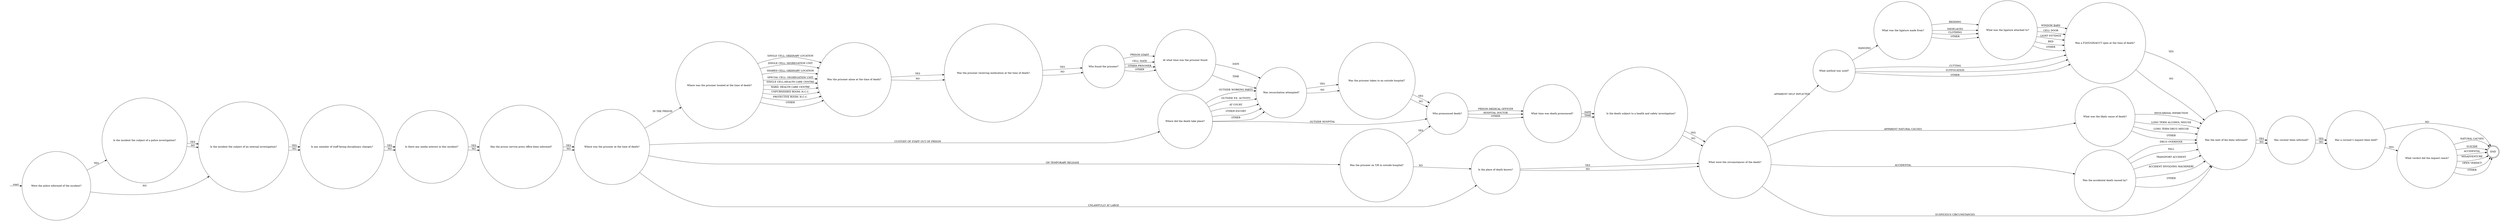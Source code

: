 digraph DEATH_IN_CUSTODY {  rankdir=LR;
  node [shape = circle];
  START_NODE [label="", shape=none];
  START_NODE -> 44646 [label = "start"];
  END_NODE [label="END", shape="doublecircle"];
  44159 [label = "What were the circumstances of the death?"];
  44159 -> 44383 [label = "APPARENT SELF INFLICTED"];
  44159 -> 44384 [label = "APPARENT NATURAL CAUSES"];
  44159 -> 45144 [label = "ACCIDENTAL"];
  44159 -> 44468 [label = "SUSPICIOUS CIRCUMSTANCES"];
  44292 [label = "Is the death subject to a health and safety investigation?"];
  44292 -> 44159 [label = "YES"];
  44292 -> 44159 [label = "NO"];
  44303 [label = "What verdict did the inquest reach?"];
  44303 -> END_NODE [label = "NATURAL CAUSES"];
  44303 -> END_NODE [label = "SUICIDE"];
  44303 -> END_NODE [label = "ACCIDENTAL"];
  44303 -> END_NODE [label = "MISADVENTURE"];
  44303 -> END_NODE [label = "OPEN VERDICT"];
  44303 -> END_NODE [label = "OTHER"];
  44366 [label = "Where was the prisoner located at the time of death?"];
  44366 -> 44680 [label = "SINGLE CELL: ORDINARY LOCATION"];
  44366 -> 44680 [label = "SINGLE CELL: SEGREGATION UNIT"];
  44366 -> 44680 [label = "SHARED CELL: ORDINARY LOCATION"];
  44366 -> 44680 [label = "SPECIAL CELL: SEGREGATION UNIT"];
  44366 -> 44680 [label = "SINGLE CELL:HEALTH CARE CENTRE"];
  44366 -> 44680 [label = "WARD: HEALTH CARE CENTRE"];
  44366 -> 44680 [label = "UNFURNISHED ROOM: H.C.C."];
  44366 -> 44680 [label = "PROTECTIVE ROOM: H.C.C."];
  44366 -> 44680 [label = "OTHER"];
  44383 [label = "What method was used?"];
  44383 -> 44929 [label = "HANGING"];
  44383 -> 45023 [label = "CUTTING"];
  44383 -> 45023 [label = "SUFFOCATION"];
  44383 -> 45023 [label = "OTHER"];
  44384 [label = "What was the likely cause of death?"];
  44384 -> 44468 [label = "MYOCARDIAL INFARCTION"];
  44384 -> 44468 [label = "LONG TERM ALCOHOL MISUSE"];
  44384 -> 44468 [label = "LONG TERM DRUG MISUSE"];
  44384 -> 44468 [label = "OTHER"];
  44418 [label = "Was the prisoner receiving medication at the time of death?"];
  44418 -> 44691 [label = "YES"];
  44418 -> 44691 [label = "NO"];
  44420 [label = "Is there any media interest in this incident?"];
  44420 -> 44743 [label = "YES"];
  44420 -> 44743 [label = "NO"];
  44468 [label = "Has the next of kin been informed?"];
  44468 -> 45063 [label = "YES"];
  44468 -> 45063 [label = "NO"];
  44537 [label = "Where was the prisoner at the time of death?"];
  44537 -> 44366 [label = "IN THE PRISON"];
  44537 -> 45166 [label = "CUSTODY OF STAFF OUT OF PRISON"];
  44537 -> 44721 [label = "ON TEMPORARY RELEASE"];
  44537 -> 45043 [label = "UNLAWFULLY AT LARGE"];
  44640 [label = "Has a coroner's inquest been held?"];
  44640 -> 44303 [label = "YES"];
  44640 -> END_NODE [label = "NO"];
  44646 [label = "Were the police informed of the incident?"];
  44646 -> 45038 [label = "YES"];
  44646 -> 45120 [label = "NO"];
  44680 [label = "Was the prisoner alone at the time of death?"];
  44680 -> 44418 [label = "YES"];
  44680 -> 44418 [label = "NO"];
  44691 [label = "Who found the prisoner?"];
  44691 -> 45108 [label = "PRISON STAFF"];
  44691 -> 45108 [label = "CELL MATE"];
  44691 -> 45108 [label = "OTHER PRISONER"];
  44691 -> 45108 [label = "OTHER"];
  44720 [label = "Who pronounced death?"];
  44720 -> 44962 [label = "PRISON MEDICAL OFFICER"];
  44720 -> 44962 [label = "HOSPITAL DOCTOR"];
  44720 -> 44962 [label = "OTHER"];
  44721 [label = "Was the prisoner on T/R in outside hospital?"];
  44721 -> 44720 [label = "YES"];
  44721 -> 45043 [label = "NO"];
  44743 [label = "Has the prison service press office been informed?"];
  44743 -> 44537 [label = "YES"];
  44743 -> 44537 [label = "NO"];
  44770 [label = "What was the ligature attached to?"];
  44770 -> 45023 [label = "WINDOW BARS"];
  44770 -> 45023 [label = "CELL DOOR"];
  44770 -> 45023 [label = "LIGHT FITTINGS"];
  44770 -> 45023 [label = "BED"];
  44770 -> 45023 [label = "OTHER"];
  44862 [label = "Is any member of staff facing disciplinary charges?"];
  44862 -> 44420 [label = "YES"];
  44862 -> 44420 [label = "NO"];
  44876 [label = "Was resuscitation attempted?"];
  44876 -> 44901 [label = "YES"];
  44876 -> 44901 [label = "NO"];
  44901 [label = "Was the prisoner taken to an outside hospital?"];
  44901 -> 44720 [label = "YES"];
  44901 -> 44720 [label = "NO"];
  44929 [label = "What was the ligature made from?"];
  44929 -> 44770 [label = "BEDDING"];
  44929 -> 44770 [label = "SHOELACES"];
  44929 -> 44770 [label = "CLOTHING"];
  44929 -> 44770 [label = "OTHER"];
  44962 [label = "What time was death pronounced?"];
  44962 -> 44292 [label = "DATE"];
  44962 -> 44292 [label = "TIME"];
  45023 [label = "Was a F2052SH/ACCT open at the time of death?"];
  45023 -> 44468 [label = "YES"];
  45023 -> 44468 [label = "NO"];
  45038 [label = "Is the incident the subject of a police investigation?"];
  45038 -> 45120 [label = "YES"];
  45038 -> 45120 [label = "NO"];
  45043 [label = "Is the place of death known?"];
  45043 -> 44159 [label = "YES"];
  45043 -> 44159 [label = "NO"];
  45063 [label = "Has coroner been informed?"];
  45063 -> 44640 [label = "YES"];
  45063 -> 44640 [label = "NO"];
  45108 [label = "At what time was the prisoner found"];
  45108 -> 44876 [label = "DATE"];
  45108 -> 44876 [label = "TIME"];
  45120 [label = "Is the incident the subject of an internal investigation?"];
  45120 -> 44862 [label = "YES"];
  45120 -> 44862 [label = "NO"];
  45144 [label = "Was the accidental death caused by?"];
  45144 -> 44468 [label = "DRUG OVERDOSE"];
  45144 -> 44468 [label = "FALL"];
  45144 -> 44468 [label = "TRANSPORT ACCIDENT"];
  45144 -> 44468 [label = "ACCIDENT INVOLVING MACHINERY"];
  45144 -> 44468 [label = "OTHER"];
  45166 [label = "Where did the death take place?"];
  45166 -> 44720 [label = "OUTSIDE HOSPITAL"];
  45166 -> 44876 [label = "OUTSIDE WORKING PARTY"];
  45166 -> 44876 [label = "OUTSIDE P.E. ACTIVITY"];
  45166 -> 44876 [label = "AT COURT"];
  45166 -> 44876 [label = "OTHER ESCORT"];
  45166 -> 44876 [label = "OTHER"];
}
